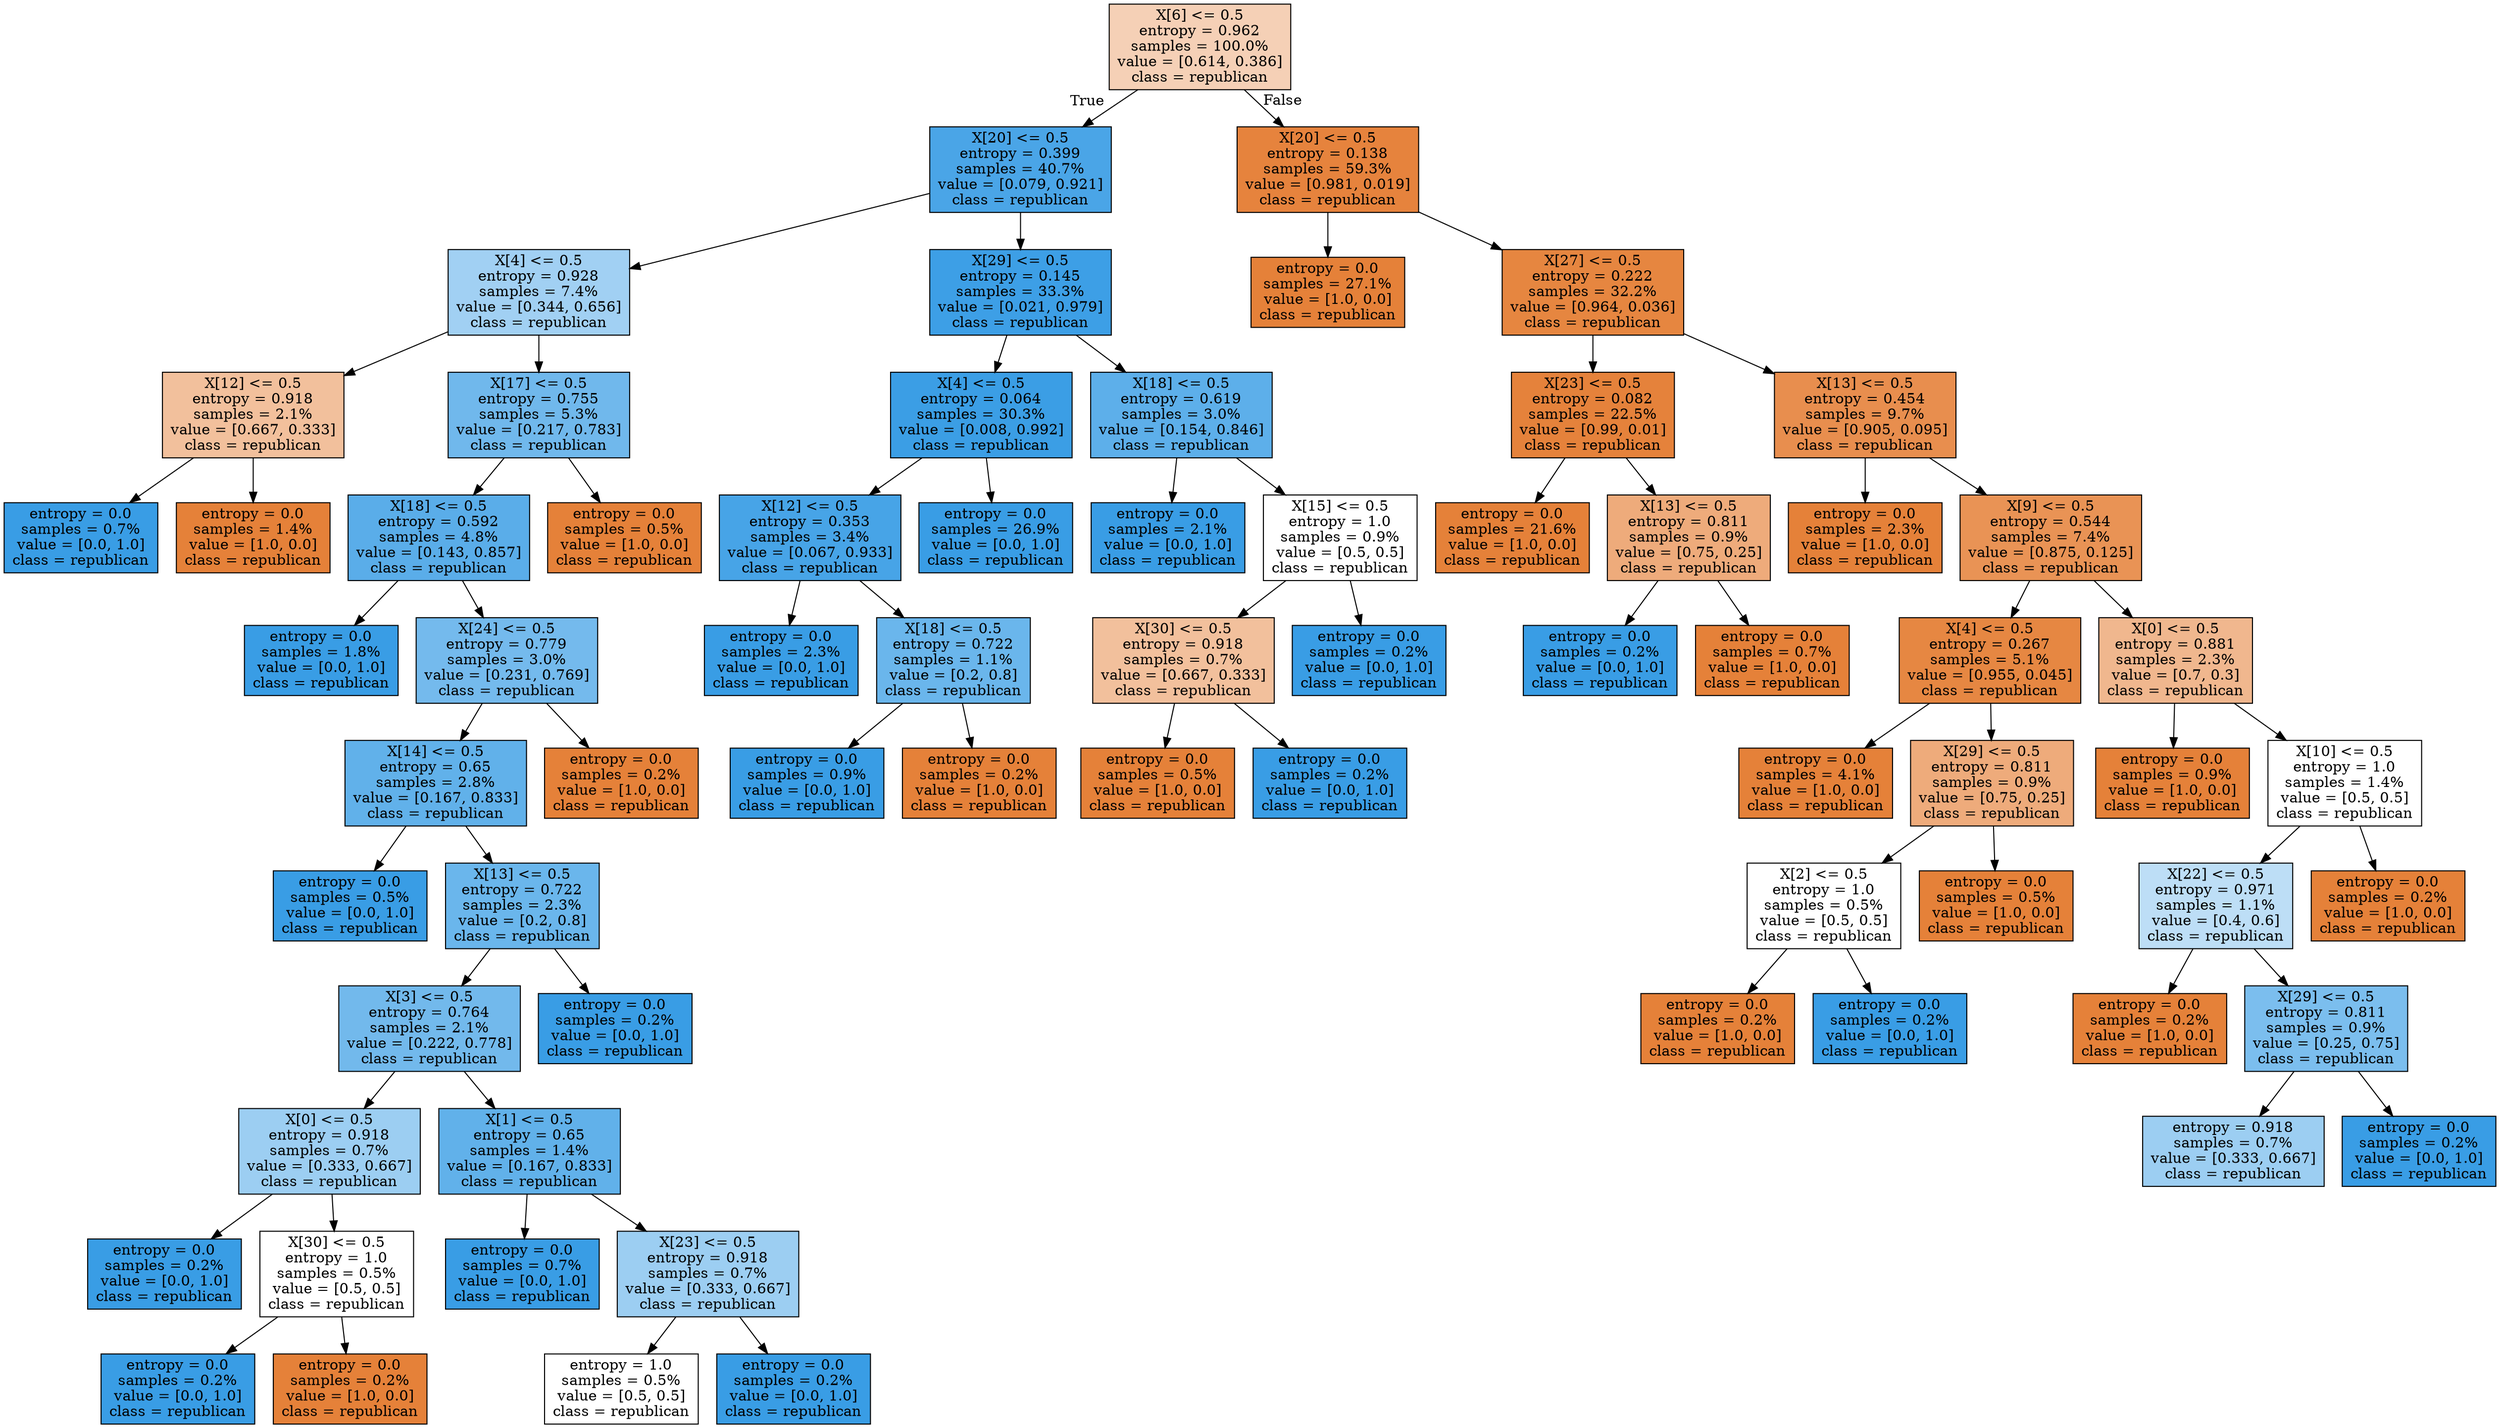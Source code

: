 digraph Tree {
node [shape=box, style="filled", color="black"] ;
0 [label="X[6] <= 0.5\nentropy = 0.962\nsamples = 100.0%\nvalue = [0.614, 0.386]\nclass = republican", fillcolor="#f5d0b6"] ;
1 [label="X[20] <= 0.5\nentropy = 0.399\nsamples = 40.7%\nvalue = [0.079, 0.921]\nclass = republican", fillcolor="#4aa5e7"] ;
0 -> 1 [labeldistance=2.5, labelangle=45, headlabel="True"] ;
2 [label="X[4] <= 0.5\nentropy = 0.928\nsamples = 7.4%\nvalue = [0.344, 0.656]\nclass = republican", fillcolor="#a1d0f3"] ;
1 -> 2 ;
3 [label="X[12] <= 0.5\nentropy = 0.918\nsamples = 2.1%\nvalue = [0.667, 0.333]\nclass = republican", fillcolor="#f2c09c"] ;
2 -> 3 ;
4 [label="entropy = 0.0\nsamples = 0.7%\nvalue = [0.0, 1.0]\nclass = republican", fillcolor="#399de5"] ;
3 -> 4 ;
5 [label="entropy = 0.0\nsamples = 1.4%\nvalue = [1.0, 0.0]\nclass = republican", fillcolor="#e58139"] ;
3 -> 5 ;
6 [label="X[17] <= 0.5\nentropy = 0.755\nsamples = 5.3%\nvalue = [0.217, 0.783]\nclass = republican", fillcolor="#70b8ec"] ;
2 -> 6 ;
7 [label="X[18] <= 0.5\nentropy = 0.592\nsamples = 4.8%\nvalue = [0.143, 0.857]\nclass = republican", fillcolor="#5aade9"] ;
6 -> 7 ;
8 [label="entropy = 0.0\nsamples = 1.8%\nvalue = [0.0, 1.0]\nclass = republican", fillcolor="#399de5"] ;
7 -> 8 ;
9 [label="X[24] <= 0.5\nentropy = 0.779\nsamples = 3.0%\nvalue = [0.231, 0.769]\nclass = republican", fillcolor="#74baed"] ;
7 -> 9 ;
10 [label="X[14] <= 0.5\nentropy = 0.65\nsamples = 2.8%\nvalue = [0.167, 0.833]\nclass = republican", fillcolor="#61b1ea"] ;
9 -> 10 ;
11 [label="entropy = 0.0\nsamples = 0.5%\nvalue = [0.0, 1.0]\nclass = republican", fillcolor="#399de5"] ;
10 -> 11 ;
12 [label="X[13] <= 0.5\nentropy = 0.722\nsamples = 2.3%\nvalue = [0.2, 0.8]\nclass = republican", fillcolor="#6ab6ec"] ;
10 -> 12 ;
13 [label="X[3] <= 0.5\nentropy = 0.764\nsamples = 2.1%\nvalue = [0.222, 0.778]\nclass = republican", fillcolor="#72b9ec"] ;
12 -> 13 ;
14 [label="X[0] <= 0.5\nentropy = 0.918\nsamples = 0.7%\nvalue = [0.333, 0.667]\nclass = republican", fillcolor="#9ccef2"] ;
13 -> 14 ;
15 [label="entropy = 0.0\nsamples = 0.2%\nvalue = [0.0, 1.0]\nclass = republican", fillcolor="#399de5"] ;
14 -> 15 ;
16 [label="X[30] <= 0.5\nentropy = 1.0\nsamples = 0.5%\nvalue = [0.5, 0.5]\nclass = republican", fillcolor="#ffffff"] ;
14 -> 16 ;
17 [label="entropy = 0.0\nsamples = 0.2%\nvalue = [0.0, 1.0]\nclass = republican", fillcolor="#399de5"] ;
16 -> 17 ;
18 [label="entropy = 0.0\nsamples = 0.2%\nvalue = [1.0, 0.0]\nclass = republican", fillcolor="#e58139"] ;
16 -> 18 ;
19 [label="X[1] <= 0.5\nentropy = 0.65\nsamples = 1.4%\nvalue = [0.167, 0.833]\nclass = republican", fillcolor="#61b1ea"] ;
13 -> 19 ;
20 [label="entropy = 0.0\nsamples = 0.7%\nvalue = [0.0, 1.0]\nclass = republican", fillcolor="#399de5"] ;
19 -> 20 ;
21 [label="X[23] <= 0.5\nentropy = 0.918\nsamples = 0.7%\nvalue = [0.333, 0.667]\nclass = republican", fillcolor="#9ccef2"] ;
19 -> 21 ;
22 [label="entropy = 1.0\nsamples = 0.5%\nvalue = [0.5, 0.5]\nclass = republican", fillcolor="#ffffff"] ;
21 -> 22 ;
23 [label="entropy = 0.0\nsamples = 0.2%\nvalue = [0.0, 1.0]\nclass = republican", fillcolor="#399de5"] ;
21 -> 23 ;
24 [label="entropy = 0.0\nsamples = 0.2%\nvalue = [0.0, 1.0]\nclass = republican", fillcolor="#399de5"] ;
12 -> 24 ;
25 [label="entropy = 0.0\nsamples = 0.2%\nvalue = [1.0, 0.0]\nclass = republican", fillcolor="#e58139"] ;
9 -> 25 ;
26 [label="entropy = 0.0\nsamples = 0.5%\nvalue = [1.0, 0.0]\nclass = republican", fillcolor="#e58139"] ;
6 -> 26 ;
27 [label="X[29] <= 0.5\nentropy = 0.145\nsamples = 33.3%\nvalue = [0.021, 0.979]\nclass = republican", fillcolor="#3d9fe6"] ;
1 -> 27 ;
28 [label="X[4] <= 0.5\nentropy = 0.064\nsamples = 30.3%\nvalue = [0.008, 0.992]\nclass = republican", fillcolor="#3b9ee5"] ;
27 -> 28 ;
29 [label="X[12] <= 0.5\nentropy = 0.353\nsamples = 3.4%\nvalue = [0.067, 0.933]\nclass = republican", fillcolor="#47a4e7"] ;
28 -> 29 ;
30 [label="entropy = 0.0\nsamples = 2.3%\nvalue = [0.0, 1.0]\nclass = republican", fillcolor="#399de5"] ;
29 -> 30 ;
31 [label="X[18] <= 0.5\nentropy = 0.722\nsamples = 1.1%\nvalue = [0.2, 0.8]\nclass = republican", fillcolor="#6ab6ec"] ;
29 -> 31 ;
32 [label="entropy = 0.0\nsamples = 0.9%\nvalue = [0.0, 1.0]\nclass = republican", fillcolor="#399de5"] ;
31 -> 32 ;
33 [label="entropy = 0.0\nsamples = 0.2%\nvalue = [1.0, 0.0]\nclass = republican", fillcolor="#e58139"] ;
31 -> 33 ;
34 [label="entropy = 0.0\nsamples = 26.9%\nvalue = [0.0, 1.0]\nclass = republican", fillcolor="#399de5"] ;
28 -> 34 ;
35 [label="X[18] <= 0.5\nentropy = 0.619\nsamples = 3.0%\nvalue = [0.154, 0.846]\nclass = republican", fillcolor="#5dafea"] ;
27 -> 35 ;
36 [label="entropy = 0.0\nsamples = 2.1%\nvalue = [0.0, 1.0]\nclass = republican", fillcolor="#399de5"] ;
35 -> 36 ;
37 [label="X[15] <= 0.5\nentropy = 1.0\nsamples = 0.9%\nvalue = [0.5, 0.5]\nclass = republican", fillcolor="#ffffff"] ;
35 -> 37 ;
38 [label="X[30] <= 0.5\nentropy = 0.918\nsamples = 0.7%\nvalue = [0.667, 0.333]\nclass = republican", fillcolor="#f2c09c"] ;
37 -> 38 ;
39 [label="entropy = 0.0\nsamples = 0.5%\nvalue = [1.0, 0.0]\nclass = republican", fillcolor="#e58139"] ;
38 -> 39 ;
40 [label="entropy = 0.0\nsamples = 0.2%\nvalue = [0.0, 1.0]\nclass = republican", fillcolor="#399de5"] ;
38 -> 40 ;
41 [label="entropy = 0.0\nsamples = 0.2%\nvalue = [0.0, 1.0]\nclass = republican", fillcolor="#399de5"] ;
37 -> 41 ;
42 [label="X[20] <= 0.5\nentropy = 0.138\nsamples = 59.3%\nvalue = [0.981, 0.019]\nclass = republican", fillcolor="#e6833d"] ;
0 -> 42 [labeldistance=2.5, labelangle=-45, headlabel="False"] ;
43 [label="entropy = 0.0\nsamples = 27.1%\nvalue = [1.0, 0.0]\nclass = republican", fillcolor="#e58139"] ;
42 -> 43 ;
44 [label="X[27] <= 0.5\nentropy = 0.222\nsamples = 32.2%\nvalue = [0.964, 0.036]\nclass = republican", fillcolor="#e68640"] ;
42 -> 44 ;
45 [label="X[23] <= 0.5\nentropy = 0.082\nsamples = 22.5%\nvalue = [0.99, 0.01]\nclass = republican", fillcolor="#e5823b"] ;
44 -> 45 ;
46 [label="entropy = 0.0\nsamples = 21.6%\nvalue = [1.0, 0.0]\nclass = republican", fillcolor="#e58139"] ;
45 -> 46 ;
47 [label="X[13] <= 0.5\nentropy = 0.811\nsamples = 0.9%\nvalue = [0.75, 0.25]\nclass = republican", fillcolor="#eeab7b"] ;
45 -> 47 ;
48 [label="entropy = 0.0\nsamples = 0.2%\nvalue = [0.0, 1.0]\nclass = republican", fillcolor="#399de5"] ;
47 -> 48 ;
49 [label="entropy = 0.0\nsamples = 0.7%\nvalue = [1.0, 0.0]\nclass = republican", fillcolor="#e58139"] ;
47 -> 49 ;
50 [label="X[13] <= 0.5\nentropy = 0.454\nsamples = 9.7%\nvalue = [0.905, 0.095]\nclass = republican", fillcolor="#e88e4e"] ;
44 -> 50 ;
51 [label="entropy = 0.0\nsamples = 2.3%\nvalue = [1.0, 0.0]\nclass = republican", fillcolor="#e58139"] ;
50 -> 51 ;
52 [label="X[9] <= 0.5\nentropy = 0.544\nsamples = 7.4%\nvalue = [0.875, 0.125]\nclass = republican", fillcolor="#e99355"] ;
50 -> 52 ;
53 [label="X[4] <= 0.5\nentropy = 0.267\nsamples = 5.1%\nvalue = [0.955, 0.045]\nclass = republican", fillcolor="#e68742"] ;
52 -> 53 ;
54 [label="entropy = 0.0\nsamples = 4.1%\nvalue = [1.0, 0.0]\nclass = republican", fillcolor="#e58139"] ;
53 -> 54 ;
55 [label="X[29] <= 0.5\nentropy = 0.811\nsamples = 0.9%\nvalue = [0.75, 0.25]\nclass = republican", fillcolor="#eeab7b"] ;
53 -> 55 ;
56 [label="X[2] <= 0.5\nentropy = 1.0\nsamples = 0.5%\nvalue = [0.5, 0.5]\nclass = republican", fillcolor="#ffffff"] ;
55 -> 56 ;
57 [label="entropy = 0.0\nsamples = 0.2%\nvalue = [1.0, 0.0]\nclass = republican", fillcolor="#e58139"] ;
56 -> 57 ;
58 [label="entropy = 0.0\nsamples = 0.2%\nvalue = [0.0, 1.0]\nclass = republican", fillcolor="#399de5"] ;
56 -> 58 ;
59 [label="entropy = 0.0\nsamples = 0.5%\nvalue = [1.0, 0.0]\nclass = republican", fillcolor="#e58139"] ;
55 -> 59 ;
60 [label="X[0] <= 0.5\nentropy = 0.881\nsamples = 2.3%\nvalue = [0.7, 0.3]\nclass = republican", fillcolor="#f0b78e"] ;
52 -> 60 ;
61 [label="entropy = 0.0\nsamples = 0.9%\nvalue = [1.0, 0.0]\nclass = republican", fillcolor="#e58139"] ;
60 -> 61 ;
62 [label="X[10] <= 0.5\nentropy = 1.0\nsamples = 1.4%\nvalue = [0.5, 0.5]\nclass = republican", fillcolor="#ffffff"] ;
60 -> 62 ;
63 [label="X[22] <= 0.5\nentropy = 0.971\nsamples = 1.1%\nvalue = [0.4, 0.6]\nclass = republican", fillcolor="#bddef6"] ;
62 -> 63 ;
64 [label="entropy = 0.0\nsamples = 0.2%\nvalue = [1.0, 0.0]\nclass = republican", fillcolor="#e58139"] ;
63 -> 64 ;
65 [label="X[29] <= 0.5\nentropy = 0.811\nsamples = 0.9%\nvalue = [0.25, 0.75]\nclass = republican", fillcolor="#7bbeee"] ;
63 -> 65 ;
66 [label="entropy = 0.918\nsamples = 0.7%\nvalue = [0.333, 0.667]\nclass = republican", fillcolor="#9ccef2"] ;
65 -> 66 ;
67 [label="entropy = 0.0\nsamples = 0.2%\nvalue = [0.0, 1.0]\nclass = republican", fillcolor="#399de5"] ;
65 -> 67 ;
68 [label="entropy = 0.0\nsamples = 0.2%\nvalue = [1.0, 0.0]\nclass = republican", fillcolor="#e58139"] ;
62 -> 68 ;
}
